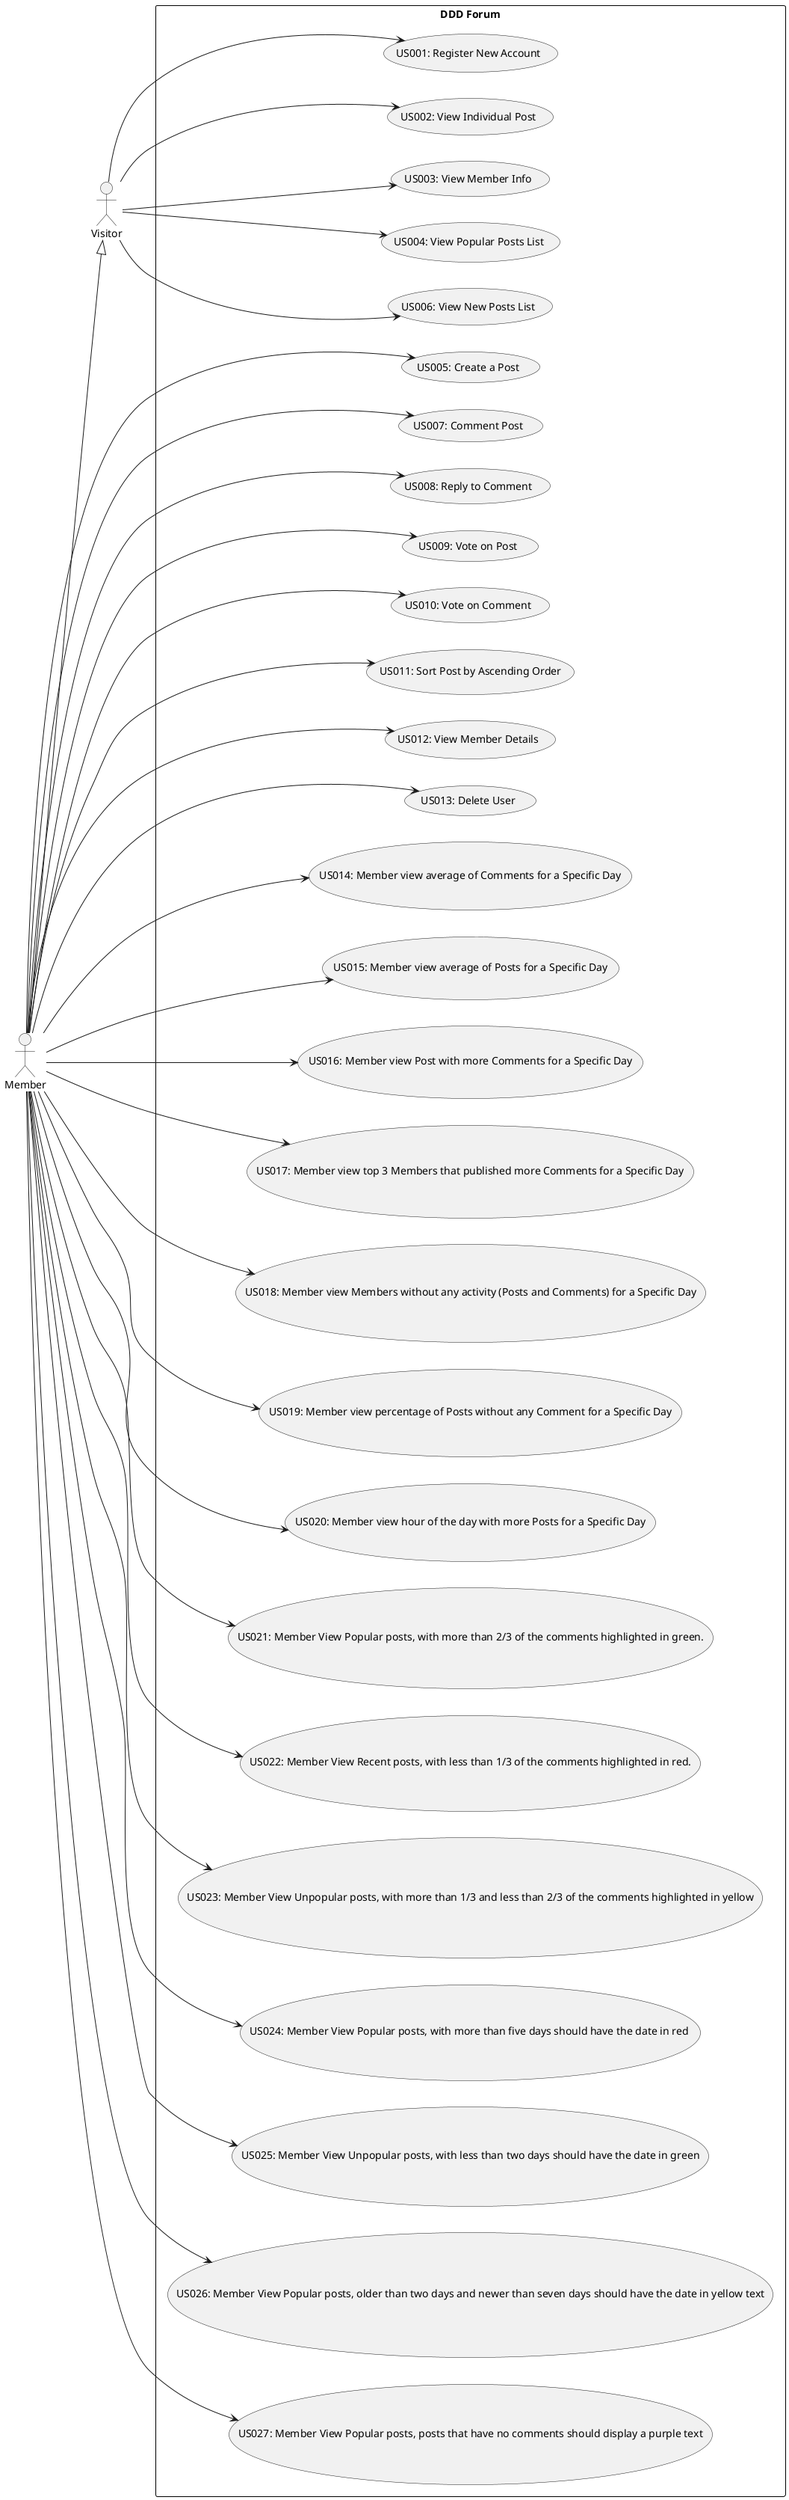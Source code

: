 @startuml Use Case Diagram
'skinparam monochrome true
skinparam packageStyle rectangle
'skinparam shadowing false

skinparam rectangle{
    BorderColor black
}

'title Use Case Diagram Example

left to right direction

actor "Visitor" as Visitor
actor "Member" as Member

Member --|> Visitor



rectangle "DDD Forum" {
    usecase "US001: Register New Account" as UC1
    usecase "US002: View Individual Post" as UC2
    usecase "US003: View Member Info" as UC3
    usecase "US004: View Popular Posts List" as UC4
    usecase "US006: View New Posts List" as UC5
    usecase "US005: Create a Post" as UC6
    usecase "US007: Comment Post" as UC7
    usecase "US008: Reply to Comment" as UC8
    usecase "US009: Vote on Post" as UC9
    usecase "US010: Vote on Comment" as UC10
    usecase "US011: Sort Post by Ascending Order" as UC11
    usecase "US012: View Member Details" as UC12
    usecase "US013: Delete User" as UC13
    usecase "US014: Member view average of Comments for a Specific Day" as UC14
    usecase "US015: Member view average of Posts for a Specific Day" as UC15
    usecase "US016: Member view Post with more Comments for a Specific Day" as UC16
    usecase "US017: Member view top 3 Members that published more Comments for a Specific Day" as UC17
    usecase "US018: Member view Members without any activity (Posts and Comments) for a Specific Day" as UC18
    usecase "US019: Member view percentage of Posts without any Comment for a Specific Day" as UC19
    usecase "US020: Member view hour of the day with more Posts for a Specific Day" as UC20
    usecase "US021: Member View Popular posts, with more than 2/3 of the comments highlighted in green." as UC21
    usecase "US022: Member View Recent posts, with less than 1/3 of the comments highlighted in red." as UC22
    usecase "US023: Member View Unpopular posts, with more than 1/3 and less than 2/3 of the comments highlighted in yellow" as UC23
    usecase "US024: Member View Popular posts, with more than five days should have the date in red " as UC24
    usecase "US025: Member View Unpopular posts, with less than two days should have the date in green" as UC25
    usecase "US026: Member View Popular posts, older than two days and newer than seven days should have the date in yellow text" as UC26
    usecase "US027: Member View Popular posts, posts that have no comments should display a purple text" as UC27
}

Visitor --> UC1
Visitor --> UC2
Visitor --> UC3
Visitor --> UC4
Visitor --> UC5
Member --> UC6
Member --> UC7
Member --> UC8
Member --> UC9
Member --> UC10
Member --> UC11
Member --> UC12
Member --> UC13
Member --> UC14
Member --> UC15
Member --> UC16
Member --> UC17
Member --> UC18
Member --> UC19
Member --> UC20
Member --> UC21
Member --> UC22
Member --> UC23
Member --> UC24
Member --> UC25
Member --> UC26
Member --> UC27

@enduml